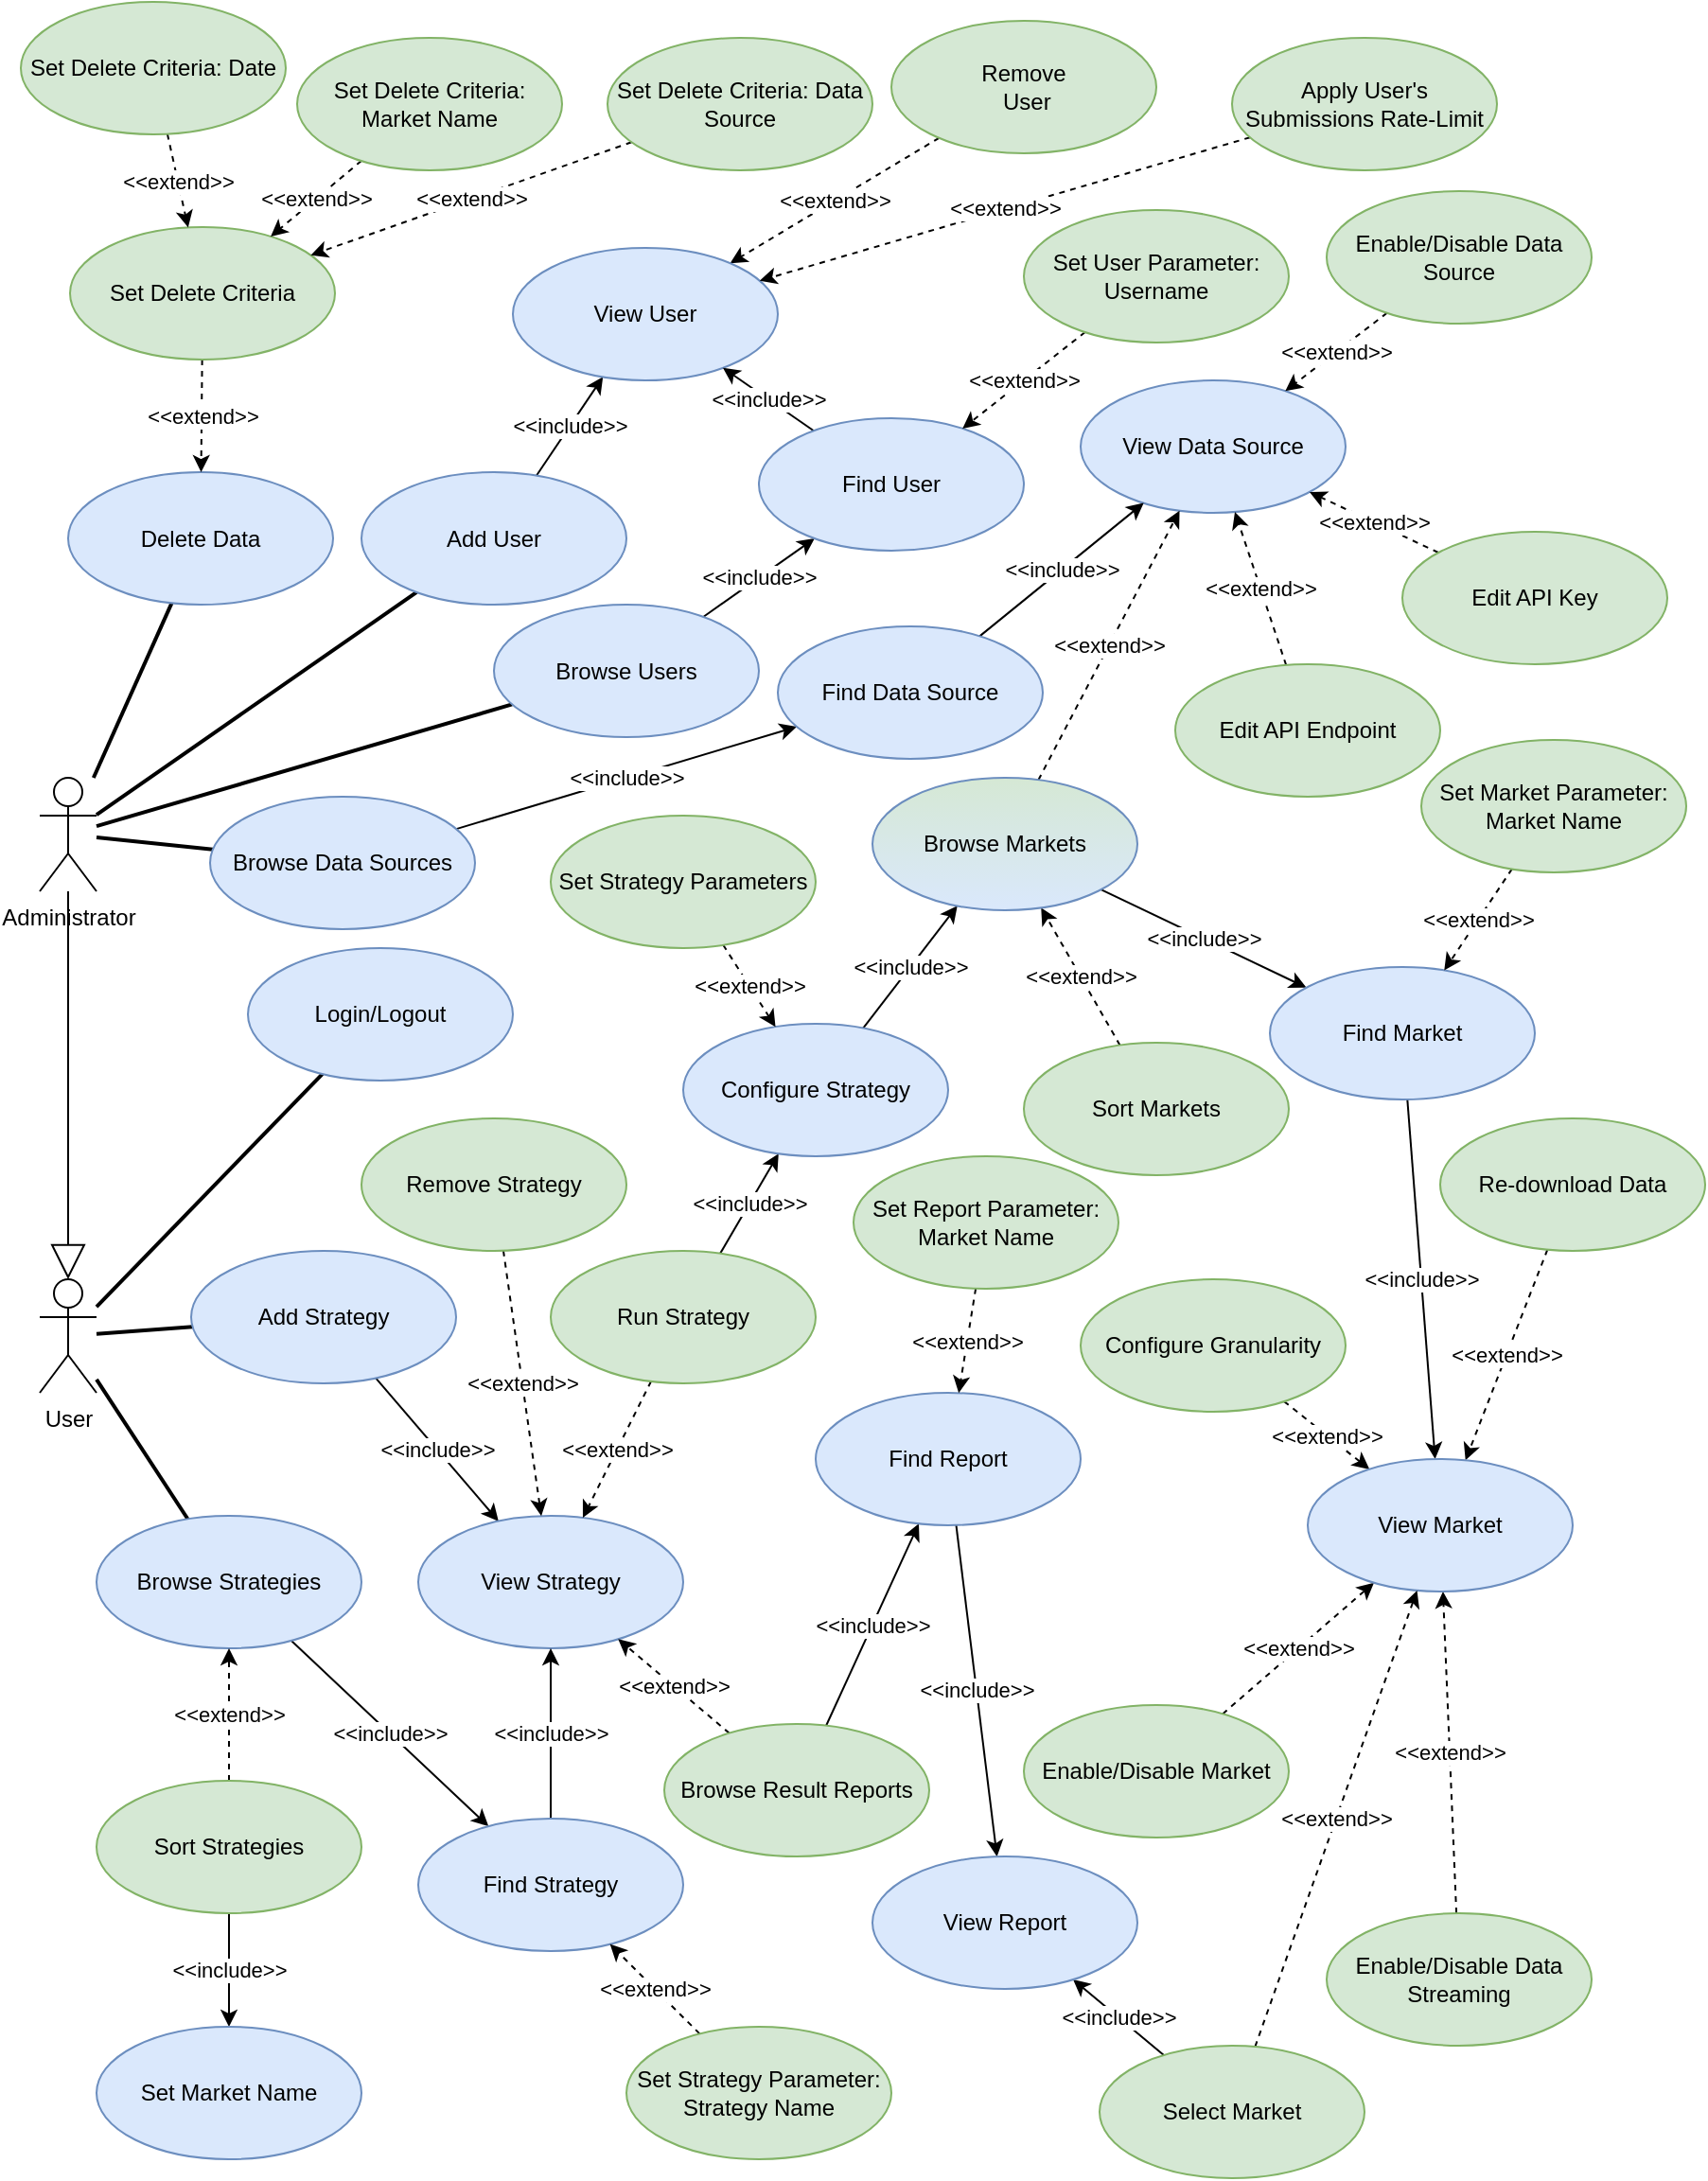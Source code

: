 <mxfile version="12.4.7" type="github">
  <diagram id="ZFlR_fbY1ho0T1hjvWoV" name="Page-1">
    <mxGraphModel dx="1414" dy="768" grid="1" gridSize="10" guides="1" tooltips="1" connect="1" arrows="1" fold="1" page="1" pageScale="1" pageWidth="827" pageHeight="1169" math="0" shadow="0">
      <root>
        <mxCell id="1YYGA7Be7UyKaOiCirhx-0"/>
        <mxCell id="1YYGA7Be7UyKaOiCirhx-1" parent="1YYGA7Be7UyKaOiCirhx-0"/>
        <mxCell id="3vdCPRaYNZT--Bnx52Tg-0" style="edgeStyle=none;rounded=0;orthogonalLoop=1;jettySize=auto;html=1;endArrow=none;endFill=0;strokeWidth=2;" parent="1YYGA7Be7UyKaOiCirhx-1" source="3vdCPRaYNZT--Bnx52Tg-4" target="3vdCPRaYNZT--Bnx52Tg-23" edge="1">
          <mxGeometry relative="1" as="geometry">
            <mxPoint x="-13.149" y="359" as="sourcePoint"/>
          </mxGeometry>
        </mxCell>
        <mxCell id="3vdCPRaYNZT--Bnx52Tg-1" style="edgeStyle=none;rounded=0;orthogonalLoop=1;jettySize=auto;html=1;endArrow=none;endFill=0;strokeWidth=2;" parent="1YYGA7Be7UyKaOiCirhx-1" source="3vdCPRaYNZT--Bnx52Tg-4" target="3vdCPRaYNZT--Bnx52Tg-6" edge="1">
          <mxGeometry relative="1" as="geometry"/>
        </mxCell>
        <mxCell id="3vdCPRaYNZT--Bnx52Tg-2" style="edgeStyle=none;rounded=0;orthogonalLoop=1;jettySize=auto;html=1;endArrow=none;endFill=0;strokeWidth=2;" parent="1YYGA7Be7UyKaOiCirhx-1" source="3vdCPRaYNZT--Bnx52Tg-4" target="3vdCPRaYNZT--Bnx52Tg-14" edge="1">
          <mxGeometry relative="1" as="geometry"/>
        </mxCell>
        <mxCell id="3vdCPRaYNZT--Bnx52Tg-3" style="edgeStyle=none;rounded=0;orthogonalLoop=1;jettySize=auto;html=1;endArrow=none;endFill=0;strokeWidth=2;" parent="1YYGA7Be7UyKaOiCirhx-1" source="3vdCPRaYNZT--Bnx52Tg-4" target="3vdCPRaYNZT--Bnx52Tg-29" edge="1">
          <mxGeometry relative="1" as="geometry"/>
        </mxCell>
        <mxCell id="3vdCPRaYNZT--Bnx52Tg-4" value="&lt;div&gt;Administrator&lt;/div&gt;" style="shape=umlActor;verticalLabelPosition=bottom;labelBackgroundColor=#ffffff;verticalAlign=top;html=1;" parent="1YYGA7Be7UyKaOiCirhx-1" vertex="1">
          <mxGeometry x="30" y="410" width="30" height="60" as="geometry"/>
        </mxCell>
        <mxCell id="3vdCPRaYNZT--Bnx52Tg-5" value="&amp;lt;&amp;lt;include&amp;gt;&amp;gt;" style="edgeStyle=none;rounded=0;orthogonalLoop=1;jettySize=auto;html=1;" parent="1YYGA7Be7UyKaOiCirhx-1" source="3vdCPRaYNZT--Bnx52Tg-6" target="3vdCPRaYNZT--Bnx52Tg-12" edge="1">
          <mxGeometry relative="1" as="geometry"/>
        </mxCell>
        <mxCell id="3vdCPRaYNZT--Bnx52Tg-6" value="Add User" style="ellipse;whiteSpace=wrap;html=1;fillColor=#dae8fc;strokeColor=#6c8ebf;" parent="1YYGA7Be7UyKaOiCirhx-1" vertex="1">
          <mxGeometry x="200" y="248.5" width="140" height="70" as="geometry"/>
        </mxCell>
        <mxCell id="3vdCPRaYNZT--Bnx52Tg-7" value="&amp;lt;&amp;lt;extend&amp;gt;&amp;gt;" style="edgeStyle=none;rounded=0;orthogonalLoop=1;jettySize=auto;html=1;dashed=1;" parent="1YYGA7Be7UyKaOiCirhx-1" source="3vdCPRaYNZT--Bnx52Tg-8" target="3vdCPRaYNZT--Bnx52Tg-12" edge="1">
          <mxGeometry relative="1" as="geometry"/>
        </mxCell>
        <mxCell id="3vdCPRaYNZT--Bnx52Tg-8" value="&lt;div&gt;Remove&lt;/div&gt;&amp;nbsp;User" style="ellipse;whiteSpace=wrap;html=1;fillColor=#d5e8d4;strokeColor=#82b366;" parent="1YYGA7Be7UyKaOiCirhx-1" vertex="1">
          <mxGeometry x="480" y="10" width="140" height="70" as="geometry"/>
        </mxCell>
        <mxCell id="3vdCPRaYNZT--Bnx52Tg-9" value="View Data Source" style="ellipse;whiteSpace=wrap;html=1;fillColor=#dae8fc;strokeColor=#6c8ebf;" parent="1YYGA7Be7UyKaOiCirhx-1" vertex="1">
          <mxGeometry x="580" y="200" width="140" height="70" as="geometry"/>
        </mxCell>
        <mxCell id="3vdCPRaYNZT--Bnx52Tg-10" value="&amp;lt;&amp;lt;extend&amp;gt;&amp;gt;" style="edgeStyle=none;rounded=0;orthogonalLoop=1;jettySize=auto;html=1;dashed=1;" parent="1YYGA7Be7UyKaOiCirhx-1" source="3vdCPRaYNZT--Bnx52Tg-11" target="3vdCPRaYNZT--Bnx52Tg-9" edge="1">
          <mxGeometry relative="1" as="geometry"/>
        </mxCell>
        <mxCell id="3vdCPRaYNZT--Bnx52Tg-11" value="Enable/Disable Data Source" style="ellipse;whiteSpace=wrap;html=1;fillColor=#d5e8d4;strokeColor=#82b366;" parent="1YYGA7Be7UyKaOiCirhx-1" vertex="1">
          <mxGeometry x="710" y="100" width="140" height="70" as="geometry"/>
        </mxCell>
        <mxCell id="3vdCPRaYNZT--Bnx52Tg-12" value="View User" style="ellipse;whiteSpace=wrap;html=1;fillColor=#dae8fc;strokeColor=#6c8ebf;" parent="1YYGA7Be7UyKaOiCirhx-1" vertex="1">
          <mxGeometry x="280" y="130" width="140" height="70" as="geometry"/>
        </mxCell>
        <mxCell id="3vdCPRaYNZT--Bnx52Tg-13" value="&amp;lt;&amp;lt;include&amp;gt;&amp;gt;" style="edgeStyle=none;rounded=0;orthogonalLoop=1;jettySize=auto;html=1;" parent="1YYGA7Be7UyKaOiCirhx-1" source="3vdCPRaYNZT--Bnx52Tg-14" target="3vdCPRaYNZT--Bnx52Tg-16" edge="1">
          <mxGeometry relative="1" as="geometry"/>
        </mxCell>
        <mxCell id="3vdCPRaYNZT--Bnx52Tg-14" value="Browse Users" style="ellipse;whiteSpace=wrap;html=1;fillColor=#dae8fc;strokeColor=#6c8ebf;" parent="1YYGA7Be7UyKaOiCirhx-1" vertex="1">
          <mxGeometry x="270" y="318.5" width="140" height="70" as="geometry"/>
        </mxCell>
        <mxCell id="3vdCPRaYNZT--Bnx52Tg-15" value="&amp;lt;&amp;lt;include&amp;gt;&amp;gt;" style="edgeStyle=none;rounded=0;orthogonalLoop=1;jettySize=auto;html=1;" parent="1YYGA7Be7UyKaOiCirhx-1" source="3vdCPRaYNZT--Bnx52Tg-16" target="3vdCPRaYNZT--Bnx52Tg-12" edge="1">
          <mxGeometry relative="1" as="geometry"/>
        </mxCell>
        <mxCell id="3vdCPRaYNZT--Bnx52Tg-16" value="Find User" style="ellipse;whiteSpace=wrap;html=1;fillColor=#dae8fc;strokeColor=#6c8ebf;" parent="1YYGA7Be7UyKaOiCirhx-1" vertex="1">
          <mxGeometry x="410" y="220" width="140" height="70" as="geometry"/>
        </mxCell>
        <mxCell id="3vdCPRaYNZT--Bnx52Tg-17" value="&amp;lt;&amp;lt;extend&amp;gt;&amp;gt;" style="edgeStyle=none;rounded=0;orthogonalLoop=1;jettySize=auto;html=1;dashed=1;" parent="1YYGA7Be7UyKaOiCirhx-1" source="3vdCPRaYNZT--Bnx52Tg-18" target="3vdCPRaYNZT--Bnx52Tg-16" edge="1">
          <mxGeometry relative="1" as="geometry"/>
        </mxCell>
        <mxCell id="3vdCPRaYNZT--Bnx52Tg-18" value="Set User Parameter: Username" style="ellipse;whiteSpace=wrap;html=1;fillColor=#d5e8d4;strokeColor=#82b366;" parent="1YYGA7Be7UyKaOiCirhx-1" vertex="1">
          <mxGeometry x="550" y="110" width="140" height="70" as="geometry"/>
        </mxCell>
        <mxCell id="3vdCPRaYNZT--Bnx52Tg-19" value="&amp;lt;&amp;lt;extend&amp;gt;&amp;gt;" style="edgeStyle=none;rounded=0;orthogonalLoop=1;jettySize=auto;html=1;dashed=1;startArrow=none;startFill=0;" parent="1YYGA7Be7UyKaOiCirhx-1" source="wTxQ7rvC8nmgXDtf-Kvs-46" target="3vdCPRaYNZT--Bnx52Tg-9" edge="1">
          <mxGeometry relative="1" as="geometry">
            <mxPoint x="967.927" y="422.21" as="sourcePoint"/>
          </mxGeometry>
        </mxCell>
        <mxCell id="3vdCPRaYNZT--Bnx52Tg-21" value="&amp;lt;&amp;lt;extend&amp;gt;&amp;gt;" style="rounded=0;orthogonalLoop=1;jettySize=auto;html=1;dashed=1;" parent="1YYGA7Be7UyKaOiCirhx-1" source="3vdCPRaYNZT--Bnx52Tg-22" target="3vdCPRaYNZT--Bnx52Tg-12" edge="1">
          <mxGeometry relative="1" as="geometry"/>
        </mxCell>
        <mxCell id="3vdCPRaYNZT--Bnx52Tg-22" value="Apply User&#39;s Submissions Rate-Limit" style="ellipse;whiteSpace=wrap;html=1;fillColor=#d5e8d4;strokeColor=#82b366;" parent="1YYGA7Be7UyKaOiCirhx-1" vertex="1">
          <mxGeometry x="660" y="19" width="140" height="70" as="geometry"/>
        </mxCell>
        <mxCell id="3vdCPRaYNZT--Bnx52Tg-23" value="Delete Data" style="ellipse;whiteSpace=wrap;html=1;fillColor=#dae8fc;strokeColor=#6c8ebf;" parent="1YYGA7Be7UyKaOiCirhx-1" vertex="1">
          <mxGeometry x="45" y="248.5" width="140" height="70" as="geometry"/>
        </mxCell>
        <mxCell id="3vdCPRaYNZT--Bnx52Tg-24" value="&amp;lt;&amp;lt;extend&amp;gt;&amp;gt;" style="edgeStyle=none;rounded=0;orthogonalLoop=1;jettySize=auto;html=1;dashed=1;" parent="1YYGA7Be7UyKaOiCirhx-1" source="3vdCPRaYNZT--Bnx52Tg-25" target="3vdCPRaYNZT--Bnx52Tg-23" edge="1">
          <mxGeometry relative="1" as="geometry"/>
        </mxCell>
        <mxCell id="3vdCPRaYNZT--Bnx52Tg-25" value="Set Delete Criteria" style="ellipse;whiteSpace=wrap;html=1;fillColor=#d5e8d4;strokeColor=#82b366;" parent="1YYGA7Be7UyKaOiCirhx-1" vertex="1">
          <mxGeometry x="46" y="119" width="140" height="70" as="geometry"/>
        </mxCell>
        <mxCell id="3vdCPRaYNZT--Bnx52Tg-26" value="&amp;lt;&amp;lt;extend&amp;gt;&amp;gt;" style="edgeStyle=none;rounded=0;orthogonalLoop=1;jettySize=auto;html=1;dashed=1;" parent="1YYGA7Be7UyKaOiCirhx-1" source="3vdCPRaYNZT--Bnx52Tg-27" target="3vdCPRaYNZT--Bnx52Tg-9" edge="1">
          <mxGeometry relative="1" as="geometry"/>
        </mxCell>
        <mxCell id="3vdCPRaYNZT--Bnx52Tg-27" value="Edit API Key" style="ellipse;whiteSpace=wrap;html=1;fillColor=#d5e8d4;strokeColor=#82b366;" parent="1YYGA7Be7UyKaOiCirhx-1" vertex="1">
          <mxGeometry x="750" y="280" width="140" height="70" as="geometry"/>
        </mxCell>
        <mxCell id="3vdCPRaYNZT--Bnx52Tg-28" value="&amp;lt;&amp;lt;include&amp;gt;&amp;gt;" style="edgeStyle=none;rounded=0;orthogonalLoop=1;jettySize=auto;html=1;" parent="1YYGA7Be7UyKaOiCirhx-1" source="3vdCPRaYNZT--Bnx52Tg-29" target="3vdCPRaYNZT--Bnx52Tg-31" edge="1">
          <mxGeometry relative="1" as="geometry"/>
        </mxCell>
        <mxCell id="3vdCPRaYNZT--Bnx52Tg-29" value="Browse Data Sources" style="ellipse;whiteSpace=wrap;html=1;fillColor=#dae8fc;strokeColor=#6c8ebf;" parent="1YYGA7Be7UyKaOiCirhx-1" vertex="1">
          <mxGeometry x="120" y="420" width="140" height="70" as="geometry"/>
        </mxCell>
        <mxCell id="3vdCPRaYNZT--Bnx52Tg-30" value="&amp;lt;&amp;lt;include&amp;gt;&amp;gt;" style="edgeStyle=none;rounded=0;orthogonalLoop=1;jettySize=auto;html=1;" parent="1YYGA7Be7UyKaOiCirhx-1" source="3vdCPRaYNZT--Bnx52Tg-31" target="3vdCPRaYNZT--Bnx52Tg-9" edge="1">
          <mxGeometry relative="1" as="geometry"/>
        </mxCell>
        <mxCell id="3vdCPRaYNZT--Bnx52Tg-31" value="Find Data Source" style="ellipse;whiteSpace=wrap;html=1;fillColor=#dae8fc;strokeColor=#6c8ebf;" parent="1YYGA7Be7UyKaOiCirhx-1" vertex="1">
          <mxGeometry x="420" y="330" width="140" height="70" as="geometry"/>
        </mxCell>
        <mxCell id="3vdCPRaYNZT--Bnx52Tg-32" value="&amp;lt;&amp;lt;extend&amp;gt;&amp;gt;" style="edgeStyle=none;rounded=0;orthogonalLoop=1;jettySize=auto;html=1;dashed=1;" parent="1YYGA7Be7UyKaOiCirhx-1" source="3vdCPRaYNZT--Bnx52Tg-33" target="3vdCPRaYNZT--Bnx52Tg-25" edge="1">
          <mxGeometry relative="1" as="geometry"/>
        </mxCell>
        <mxCell id="3vdCPRaYNZT--Bnx52Tg-33" value="Set Delete Criteria: Date" style="ellipse;whiteSpace=wrap;html=1;fillColor=#d5e8d4;strokeColor=#82b366;" parent="1YYGA7Be7UyKaOiCirhx-1" vertex="1">
          <mxGeometry x="20" width="140" height="70" as="geometry"/>
        </mxCell>
        <mxCell id="3vdCPRaYNZT--Bnx52Tg-34" value="&amp;lt;&amp;lt;extend&amp;gt;&amp;gt;" style="edgeStyle=none;rounded=0;orthogonalLoop=1;jettySize=auto;html=1;dashed=1;" parent="1YYGA7Be7UyKaOiCirhx-1" source="3vdCPRaYNZT--Bnx52Tg-35" target="3vdCPRaYNZT--Bnx52Tg-25" edge="1">
          <mxGeometry relative="1" as="geometry"/>
        </mxCell>
        <mxCell id="3vdCPRaYNZT--Bnx52Tg-35" value="Set Delete Criteria: Market Name" style="ellipse;whiteSpace=wrap;html=1;fillColor=#d5e8d4;strokeColor=#82b366;" parent="1YYGA7Be7UyKaOiCirhx-1" vertex="1">
          <mxGeometry x="166" y="19" width="140" height="70" as="geometry"/>
        </mxCell>
        <mxCell id="3vdCPRaYNZT--Bnx52Tg-36" value="&amp;lt;&amp;lt;extend&amp;gt;&amp;gt;" style="edgeStyle=none;rounded=0;orthogonalLoop=1;jettySize=auto;html=1;dashed=1;" parent="1YYGA7Be7UyKaOiCirhx-1" source="3vdCPRaYNZT--Bnx52Tg-37" target="3vdCPRaYNZT--Bnx52Tg-25" edge="1">
          <mxGeometry relative="1" as="geometry"/>
        </mxCell>
        <mxCell id="3vdCPRaYNZT--Bnx52Tg-37" value="Set Delete Criteria: Data Source" style="ellipse;whiteSpace=wrap;html=1;fillColor=#d5e8d4;strokeColor=#82b366;" parent="1YYGA7Be7UyKaOiCirhx-1" vertex="1">
          <mxGeometry x="330" y="19" width="140" height="70" as="geometry"/>
        </mxCell>
        <mxCell id="tRXYT1jrLdf8LJ3v0zDW-0" value="&amp;lt;&amp;lt;extend&amp;gt;&amp;gt;" style="edgeStyle=none;rounded=0;orthogonalLoop=1;jettySize=auto;html=1;dashed=1;endArrow=classic;endFill=1;" parent="1YYGA7Be7UyKaOiCirhx-1" source="tRXYT1jrLdf8LJ3v0zDW-1" target="tRXYT1jrLdf8LJ3v0zDW-13" edge="1">
          <mxGeometry relative="1" as="geometry"/>
        </mxCell>
        <mxCell id="tRXYT1jrLdf8LJ3v0zDW-1" value="Configure Granularity" style="ellipse;whiteSpace=wrap;html=1;fillColor=#d5e8d4;strokeColor=#82b366;" parent="1YYGA7Be7UyKaOiCirhx-1" vertex="1">
          <mxGeometry x="580" y="675" width="140" height="70" as="geometry"/>
        </mxCell>
        <mxCell id="tRXYT1jrLdf8LJ3v0zDW-2" value="&amp;lt;&amp;lt;include&amp;gt;&amp;gt;" style="edgeStyle=none;rounded=0;orthogonalLoop=1;jettySize=auto;html=1;endArrow=classic;endFill=1;" parent="1YYGA7Be7UyKaOiCirhx-1" source="wTxQ7rvC8nmgXDtf-Kvs-46" target="tRXYT1jrLdf8LJ3v0zDW-10" edge="1">
          <mxGeometry relative="1" as="geometry">
            <mxPoint x="1224.465" y="1084.255" as="sourcePoint"/>
          </mxGeometry>
        </mxCell>
        <mxCell id="tRXYT1jrLdf8LJ3v0zDW-3" value="&amp;lt;&amp;lt;extend&amp;gt;&amp;gt;" style="edgeStyle=none;rounded=0;orthogonalLoop=1;jettySize=auto;html=1;dashed=1;endArrow=classic;endFill=1;" parent="1YYGA7Be7UyKaOiCirhx-1" source="tRXYT1jrLdf8LJ3v0zDW-4" target="tRXYT1jrLdf8LJ3v0zDW-13" edge="1">
          <mxGeometry relative="1" as="geometry"/>
        </mxCell>
        <mxCell id="tRXYT1jrLdf8LJ3v0zDW-4" value="Enable/Disable Market" style="ellipse;whiteSpace=wrap;html=1;fillColor=#d5e8d4;strokeColor=#82b366;" parent="1YYGA7Be7UyKaOiCirhx-1" vertex="1">
          <mxGeometry x="550" y="900" width="140" height="70" as="geometry"/>
        </mxCell>
        <mxCell id="tRXYT1jrLdf8LJ3v0zDW-5" value="&amp;lt;&amp;lt;extend&amp;gt;&amp;gt;" style="edgeStyle=none;rounded=0;orthogonalLoop=1;jettySize=auto;html=1;endArrow=classic;endFill=1;dashed=1;" parent="1YYGA7Be7UyKaOiCirhx-1" source="tRXYT1jrLdf8LJ3v0zDW-6" target="tRXYT1jrLdf8LJ3v0zDW-13" edge="1">
          <mxGeometry relative="1" as="geometry"/>
        </mxCell>
        <mxCell id="tRXYT1jrLdf8LJ3v0zDW-6" value="Enable/Disable Data Streaming" style="ellipse;whiteSpace=wrap;html=1;fillColor=#d5e8d4;strokeColor=#82b366;" parent="1YYGA7Be7UyKaOiCirhx-1" vertex="1">
          <mxGeometry x="710" y="1010" width="140" height="70" as="geometry"/>
        </mxCell>
        <mxCell id="tRXYT1jrLdf8LJ3v0zDW-7" value="&amp;lt;&amp;lt;extend&amp;gt;&amp;gt;" style="edgeStyle=none;rounded=0;orthogonalLoop=1;jettySize=auto;html=1;dashed=1;endArrow=classic;endFill=1;" parent="1YYGA7Be7UyKaOiCirhx-1" source="tRXYT1jrLdf8LJ3v0zDW-8" target="tRXYT1jrLdf8LJ3v0zDW-13" edge="1">
          <mxGeometry relative="1" as="geometry"/>
        </mxCell>
        <mxCell id="tRXYT1jrLdf8LJ3v0zDW-8" value="Re-download Data" style="ellipse;whiteSpace=wrap;html=1;fillColor=#d5e8d4;strokeColor=#82b366;" parent="1YYGA7Be7UyKaOiCirhx-1" vertex="1">
          <mxGeometry x="770" y="590" width="140" height="70" as="geometry"/>
        </mxCell>
        <mxCell id="tRXYT1jrLdf8LJ3v0zDW-9" value="&amp;lt;&amp;lt;include&amp;gt;&amp;gt;" style="edgeStyle=none;rounded=0;orthogonalLoop=1;jettySize=auto;html=1;endArrow=classic;endFill=1;" parent="1YYGA7Be7UyKaOiCirhx-1" source="tRXYT1jrLdf8LJ3v0zDW-10" target="tRXYT1jrLdf8LJ3v0zDW-13" edge="1">
          <mxGeometry relative="1" as="geometry">
            <mxPoint x="1272.898" y="750.077" as="sourcePoint"/>
          </mxGeometry>
        </mxCell>
        <mxCell id="tRXYT1jrLdf8LJ3v0zDW-10" value="Find Market" style="ellipse;whiteSpace=wrap;html=1;fillColor=#dae8fc;strokeColor=#6c8ebf;" parent="1YYGA7Be7UyKaOiCirhx-1" vertex="1">
          <mxGeometry x="680" y="510" width="140" height="70" as="geometry"/>
        </mxCell>
        <mxCell id="tRXYT1jrLdf8LJ3v0zDW-11" value="&amp;lt;&amp;lt;extend&amp;gt;&amp;gt;" style="edgeStyle=none;rounded=0;orthogonalLoop=1;jettySize=auto;html=1;dashed=1;endArrow=classic;endFill=1;" parent="1YYGA7Be7UyKaOiCirhx-1" source="tRXYT1jrLdf8LJ3v0zDW-12" target="tRXYT1jrLdf8LJ3v0zDW-10" edge="1">
          <mxGeometry relative="1" as="geometry"/>
        </mxCell>
        <mxCell id="tRXYT1jrLdf8LJ3v0zDW-12" value="Set Market Parameter: Market Name" style="ellipse;whiteSpace=wrap;html=1;fillColor=#d5e8d4;strokeColor=#82b366;" parent="1YYGA7Be7UyKaOiCirhx-1" vertex="1">
          <mxGeometry x="760" y="390" width="140" height="70" as="geometry"/>
        </mxCell>
        <mxCell id="tRXYT1jrLdf8LJ3v0zDW-13" value="View Market" style="ellipse;whiteSpace=wrap;html=1;fillColor=#dae8fc;strokeColor=#6c8ebf;" parent="1YYGA7Be7UyKaOiCirhx-1" vertex="1">
          <mxGeometry x="700" y="770" width="140" height="70" as="geometry"/>
        </mxCell>
        <mxCell id="wTxQ7rvC8nmgXDtf-Kvs-0" style="edgeStyle=none;rounded=0;orthogonalLoop=1;jettySize=auto;html=1;endArrow=none;endFill=0;strokeWidth=2;" parent="1YYGA7Be7UyKaOiCirhx-1" source="wTxQ7rvC8nmgXDtf-Kvs-3" target="wTxQ7rvC8nmgXDtf-Kvs-4" edge="1">
          <mxGeometry relative="1" as="geometry"/>
        </mxCell>
        <mxCell id="wTxQ7rvC8nmgXDtf-Kvs-1" style="edgeStyle=none;rounded=0;orthogonalLoop=1;jettySize=auto;html=1;endArrow=none;endFill=0;strokeWidth=2;" parent="1YYGA7Be7UyKaOiCirhx-1" source="wTxQ7rvC8nmgXDtf-Kvs-3" target="wTxQ7rvC8nmgXDtf-Kvs-9" edge="1">
          <mxGeometry relative="1" as="geometry"/>
        </mxCell>
        <mxCell id="wTxQ7rvC8nmgXDtf-Kvs-2" style="edgeStyle=none;rounded=0;orthogonalLoop=1;jettySize=auto;html=1;endArrow=none;endFill=0;strokeWidth=2;" parent="1YYGA7Be7UyKaOiCirhx-1" source="wTxQ7rvC8nmgXDtf-Kvs-3" target="wTxQ7rvC8nmgXDtf-Kvs-6" edge="1">
          <mxGeometry relative="1" as="geometry"/>
        </mxCell>
        <mxCell id="wTxQ7rvC8nmgXDtf-Kvs-3" value="&lt;div&gt;User&lt;/div&gt;" style="shape=umlActor;verticalLabelPosition=bottom;labelBackgroundColor=#ffffff;verticalAlign=top;html=1;" parent="1YYGA7Be7UyKaOiCirhx-1" vertex="1">
          <mxGeometry x="30" y="675" width="30" height="60" as="geometry"/>
        </mxCell>
        <mxCell id="wTxQ7rvC8nmgXDtf-Kvs-4" value="Login/Logout" style="ellipse;whiteSpace=wrap;html=1;fillColor=#dae8fc;strokeColor=#6c8ebf;" parent="1YYGA7Be7UyKaOiCirhx-1" vertex="1">
          <mxGeometry x="140" y="500" width="140" height="70" as="geometry"/>
        </mxCell>
        <mxCell id="wTxQ7rvC8nmgXDtf-Kvs-5" value="&amp;lt;&amp;lt;include&amp;gt;&amp;gt;" style="edgeStyle=none;rounded=0;orthogonalLoop=1;jettySize=auto;html=1;endArrow=classic;endFill=1;" parent="1YYGA7Be7UyKaOiCirhx-1" source="wTxQ7rvC8nmgXDtf-Kvs-6" target="wTxQ7rvC8nmgXDtf-Kvs-7" edge="1">
          <mxGeometry relative="1" as="geometry"/>
        </mxCell>
        <mxCell id="wTxQ7rvC8nmgXDtf-Kvs-6" value="Add Strategy" style="ellipse;whiteSpace=wrap;html=1;fillColor=#dae8fc;strokeColor=#6c8ebf;" parent="1YYGA7Be7UyKaOiCirhx-1" vertex="1">
          <mxGeometry x="110" y="660" width="140" height="70" as="geometry"/>
        </mxCell>
        <mxCell id="wTxQ7rvC8nmgXDtf-Kvs-7" value="View Strategy" style="ellipse;whiteSpace=wrap;html=1;fillColor=#dae8fc;strokeColor=#6c8ebf;" parent="1YYGA7Be7UyKaOiCirhx-1" vertex="1">
          <mxGeometry x="230" y="800" width="140" height="70" as="geometry"/>
        </mxCell>
        <mxCell id="wTxQ7rvC8nmgXDtf-Kvs-8" value="&lt;div&gt;&amp;lt;&amp;lt;include&amp;gt;&amp;gt;&lt;/div&gt;" style="edgeStyle=none;rounded=0;orthogonalLoop=1;jettySize=auto;html=1;endArrow=classic;endFill=1;" parent="1YYGA7Be7UyKaOiCirhx-1" source="wTxQ7rvC8nmgXDtf-Kvs-9" target="wTxQ7rvC8nmgXDtf-Kvs-11" edge="1">
          <mxGeometry relative="1" as="geometry"/>
        </mxCell>
        <mxCell id="wTxQ7rvC8nmgXDtf-Kvs-9" value="Browse Strategies" style="ellipse;whiteSpace=wrap;html=1;fillColor=#dae8fc;strokeColor=#6c8ebf;" parent="1YYGA7Be7UyKaOiCirhx-1" vertex="1">
          <mxGeometry x="60" y="800" width="140" height="70" as="geometry"/>
        </mxCell>
        <mxCell id="wTxQ7rvC8nmgXDtf-Kvs-10" value="&amp;lt;&amp;lt;include&amp;gt;&amp;gt;" style="edgeStyle=none;rounded=0;orthogonalLoop=1;jettySize=auto;html=1;endArrow=classic;endFill=1;" parent="1YYGA7Be7UyKaOiCirhx-1" source="wTxQ7rvC8nmgXDtf-Kvs-11" target="wTxQ7rvC8nmgXDtf-Kvs-7" edge="1">
          <mxGeometry relative="1" as="geometry"/>
        </mxCell>
        <mxCell id="wTxQ7rvC8nmgXDtf-Kvs-11" value="Find Strategy" style="ellipse;whiteSpace=wrap;html=1;fillColor=#dae8fc;strokeColor=#6c8ebf;" parent="1YYGA7Be7UyKaOiCirhx-1" vertex="1">
          <mxGeometry x="230" y="960" width="140" height="70" as="geometry"/>
        </mxCell>
        <mxCell id="wTxQ7rvC8nmgXDtf-Kvs-12" value="&amp;lt;&amp;lt;extend&amp;gt;&amp;gt;" style="edgeStyle=none;rounded=0;orthogonalLoop=1;jettySize=auto;html=1;dashed=1;endArrow=classic;endFill=1;" parent="1YYGA7Be7UyKaOiCirhx-1" source="wTxQ7rvC8nmgXDtf-Kvs-13" target="wTxQ7rvC8nmgXDtf-Kvs-11" edge="1">
          <mxGeometry relative="1" as="geometry"/>
        </mxCell>
        <mxCell id="wTxQ7rvC8nmgXDtf-Kvs-13" value="Set Strategy Parameter: Strategy Name" style="ellipse;whiteSpace=wrap;html=1;fillColor=#d5e8d4;strokeColor=#82b366;" parent="1YYGA7Be7UyKaOiCirhx-1" vertex="1">
          <mxGeometry x="340" y="1070" width="140" height="70" as="geometry"/>
        </mxCell>
        <mxCell id="wTxQ7rvC8nmgXDtf-Kvs-14" value="&amp;lt;&amp;lt;include&amp;gt;&amp;gt;" style="edgeStyle=none;rounded=0;orthogonalLoop=1;jettySize=auto;html=1;startArrow=none;startFill=0;" parent="1YYGA7Be7UyKaOiCirhx-1" source="wTxQ7rvC8nmgXDtf-Kvs-16" target="wTxQ7rvC8nmgXDtf-Kvs-21" edge="1">
          <mxGeometry relative="1" as="geometry"/>
        </mxCell>
        <mxCell id="wTxQ7rvC8nmgXDtf-Kvs-15" value="&amp;lt;&amp;lt;extend&amp;gt;&amp;gt;" style="edgeStyle=none;rounded=0;orthogonalLoop=1;jettySize=auto;html=1;dashed=1;startArrow=none;startFill=0;" parent="1YYGA7Be7UyKaOiCirhx-1" source="wTxQ7rvC8nmgXDtf-Kvs-16" target="wTxQ7rvC8nmgXDtf-Kvs-7" edge="1">
          <mxGeometry relative="1" as="geometry"/>
        </mxCell>
        <mxCell id="wTxQ7rvC8nmgXDtf-Kvs-16" value="Run Strategy" style="ellipse;whiteSpace=wrap;html=1;fillColor=#d5e8d4;strokeColor=#82b366;" parent="1YYGA7Be7UyKaOiCirhx-1" vertex="1">
          <mxGeometry x="300" y="660" width="140" height="70" as="geometry"/>
        </mxCell>
        <mxCell id="wTxQ7rvC8nmgXDtf-Kvs-17" value="&amp;lt;&amp;lt;extend&amp;gt;&amp;gt;" style="edgeStyle=none;rounded=0;orthogonalLoop=1;jettySize=auto;html=1;startArrow=none;startFill=0;dashed=1;" parent="1YYGA7Be7UyKaOiCirhx-1" source="wTxQ7rvC8nmgXDtf-Kvs-19" target="wTxQ7rvC8nmgXDtf-Kvs-7" edge="1">
          <mxGeometry relative="1" as="geometry"/>
        </mxCell>
        <mxCell id="wTxQ7rvC8nmgXDtf-Kvs-18" value="&amp;lt;&amp;lt;include&amp;gt;&amp;gt;" style="rounded=0;orthogonalLoop=1;jettySize=auto;html=1;" parent="1YYGA7Be7UyKaOiCirhx-1" source="wTxQ7rvC8nmgXDtf-Kvs-19" target="wTxQ7rvC8nmgXDtf-Kvs-39" edge="1">
          <mxGeometry relative="1" as="geometry"/>
        </mxCell>
        <mxCell id="wTxQ7rvC8nmgXDtf-Kvs-19" value="Browse Result Reports" style="ellipse;whiteSpace=wrap;html=1;fillColor=#d5e8d4;strokeColor=#82b366;" parent="1YYGA7Be7UyKaOiCirhx-1" vertex="1">
          <mxGeometry x="360" y="910" width="140" height="70" as="geometry"/>
        </mxCell>
        <mxCell id="wTxQ7rvC8nmgXDtf-Kvs-20" value="&amp;lt;&amp;lt;include&amp;gt;&amp;gt;" style="edgeStyle=none;rounded=0;orthogonalLoop=1;jettySize=auto;html=1;endArrow=classic;endFill=1;" parent="1YYGA7Be7UyKaOiCirhx-1" source="wTxQ7rvC8nmgXDtf-Kvs-21" target="wTxQ7rvC8nmgXDtf-Kvs-46" edge="1">
          <mxGeometry relative="1" as="geometry"/>
        </mxCell>
        <mxCell id="wTxQ7rvC8nmgXDtf-Kvs-21" value="Configure Strategy" style="ellipse;whiteSpace=wrap;html=1;fillColor=#dae8fc;strokeColor=#6c8ebf;" parent="1YYGA7Be7UyKaOiCirhx-1" vertex="1">
          <mxGeometry x="370" y="540" width="140" height="70" as="geometry"/>
        </mxCell>
        <mxCell id="wTxQ7rvC8nmgXDtf-Kvs-28" value="&amp;lt;&amp;lt;extend&amp;gt;&amp;gt;" style="edgeStyle=none;rounded=0;orthogonalLoop=1;jettySize=auto;html=1;dashed=1;endArrow=classic;endFill=1;" parent="1YYGA7Be7UyKaOiCirhx-1" source="wTxQ7rvC8nmgXDtf-Kvs-29" target="wTxQ7rvC8nmgXDtf-Kvs-21" edge="1">
          <mxGeometry relative="1" as="geometry"/>
        </mxCell>
        <mxCell id="wTxQ7rvC8nmgXDtf-Kvs-29" value="Set Strategy Parameters" style="ellipse;whiteSpace=wrap;html=1;fillColor=#d5e8d4;strokeColor=#82b366;" parent="1YYGA7Be7UyKaOiCirhx-1" vertex="1">
          <mxGeometry x="300" y="430" width="140" height="70" as="geometry"/>
        </mxCell>
        <mxCell id="wTxQ7rvC8nmgXDtf-Kvs-30" value="&amp;lt;&amp;lt;extend&amp;gt;&amp;gt;" style="edgeStyle=none;rounded=0;orthogonalLoop=1;jettySize=auto;html=1;dashed=1;endArrow=classic;endFill=1;" parent="1YYGA7Be7UyKaOiCirhx-1" source="wTxQ7rvC8nmgXDtf-Kvs-31" target="wTxQ7rvC8nmgXDtf-Kvs-46" edge="1">
          <mxGeometry relative="1" as="geometry">
            <mxPoint x="886.059" y="705" as="targetPoint"/>
          </mxGeometry>
        </mxCell>
        <mxCell id="wTxQ7rvC8nmgXDtf-Kvs-31" value="Sort Markets" style="ellipse;whiteSpace=wrap;html=1;fillColor=#d5e8d4;strokeColor=#82b366;" parent="1YYGA7Be7UyKaOiCirhx-1" vertex="1">
          <mxGeometry x="549.999" y="550" width="140" height="70" as="geometry"/>
        </mxCell>
        <mxCell id="wTxQ7rvC8nmgXDtf-Kvs-32" value="&amp;lt;&amp;lt;extend&amp;gt;&amp;gt;" style="edgeStyle=none;rounded=0;orthogonalLoop=1;jettySize=auto;html=1;dashed=1;endArrow=classic;endFill=1;" parent="1YYGA7Be7UyKaOiCirhx-1" source="wTxQ7rvC8nmgXDtf-Kvs-33" target="wTxQ7rvC8nmgXDtf-Kvs-7" edge="1">
          <mxGeometry relative="1" as="geometry"/>
        </mxCell>
        <mxCell id="wTxQ7rvC8nmgXDtf-Kvs-33" value="Remove Strategy" style="ellipse;whiteSpace=wrap;html=1;fillColor=#d5e8d4;strokeColor=#82b366;" parent="1YYGA7Be7UyKaOiCirhx-1" vertex="1">
          <mxGeometry x="200" y="590" width="140" height="70" as="geometry"/>
        </mxCell>
        <mxCell id="wTxQ7rvC8nmgXDtf-Kvs-36" value="&amp;lt;&amp;lt;include&amp;gt;&amp;gt;" style="edgeStyle=none;rounded=0;orthogonalLoop=1;jettySize=auto;html=1;" parent="1YYGA7Be7UyKaOiCirhx-1" source="wTxQ7rvC8nmgXDtf-Kvs-50" target="wTxQ7rvC8nmgXDtf-Kvs-40" edge="1">
          <mxGeometry relative="1" as="geometry">
            <mxPoint x="1510.025" y="1378.137" as="sourcePoint"/>
          </mxGeometry>
        </mxCell>
        <mxCell id="wTxQ7rvC8nmgXDtf-Kvs-38" value="&amp;lt;&amp;lt;include&amp;gt;&amp;gt;" style="edgeStyle=none;rounded=0;orthogonalLoop=1;jettySize=auto;html=1;" parent="1YYGA7Be7UyKaOiCirhx-1" source="wTxQ7rvC8nmgXDtf-Kvs-39" target="wTxQ7rvC8nmgXDtf-Kvs-40" edge="1">
          <mxGeometry relative="1" as="geometry"/>
        </mxCell>
        <mxCell id="wTxQ7rvC8nmgXDtf-Kvs-39" value="Find Report" style="ellipse;whiteSpace=wrap;html=1;fillColor=#dae8fc;strokeColor=#6c8ebf;" parent="1YYGA7Be7UyKaOiCirhx-1" vertex="1">
          <mxGeometry x="439.999" y="735" width="140" height="70" as="geometry"/>
        </mxCell>
        <mxCell id="wTxQ7rvC8nmgXDtf-Kvs-40" value="View Report" style="ellipse;whiteSpace=wrap;html=1;fillColor=#dae8fc;strokeColor=#6c8ebf;" parent="1YYGA7Be7UyKaOiCirhx-1" vertex="1">
          <mxGeometry x="469.998" y="980" width="140" height="70" as="geometry"/>
        </mxCell>
        <mxCell id="wTxQ7rvC8nmgXDtf-Kvs-43" value="&amp;lt;&amp;lt;extend&amp;gt;&amp;gt;" style="edgeStyle=none;rounded=0;orthogonalLoop=1;jettySize=auto;html=1;dashed=1;" parent="1YYGA7Be7UyKaOiCirhx-1" source="wTxQ7rvC8nmgXDtf-Kvs-44" target="wTxQ7rvC8nmgXDtf-Kvs-39" edge="1">
          <mxGeometry relative="1" as="geometry"/>
        </mxCell>
        <mxCell id="wTxQ7rvC8nmgXDtf-Kvs-44" value="Set Report Parameter: Market Name" style="ellipse;whiteSpace=wrap;html=1;fillColor=#d5e8d4;strokeColor=#82b366;" parent="1YYGA7Be7UyKaOiCirhx-1" vertex="1">
          <mxGeometry x="459.999" y="610" width="140" height="70" as="geometry"/>
        </mxCell>
        <mxCell id="wTxQ7rvC8nmgXDtf-Kvs-46" value="Browse Markets" style="ellipse;whiteSpace=wrap;html=1;fillColor=#dae8fc;strokeColor=#6c8ebf;gradientDirection=north;gradientColor=#D5E8D4;" parent="1YYGA7Be7UyKaOiCirhx-1" vertex="1">
          <mxGeometry x="470" y="410" width="140" height="70" as="geometry"/>
        </mxCell>
        <mxCell id="wTxQ7rvC8nmgXDtf-Kvs-49" value="&amp;lt;&amp;lt;extend&amp;gt;&amp;gt;" style="rounded=0;orthogonalLoop=1;jettySize=auto;html=1;startArrow=none;startFill=0;dashed=1;" parent="1YYGA7Be7UyKaOiCirhx-1" source="wTxQ7rvC8nmgXDtf-Kvs-50" target="tRXYT1jrLdf8LJ3v0zDW-13" edge="1">
          <mxGeometry relative="1" as="geometry">
            <mxPoint x="1358.097" y="752.409" as="targetPoint"/>
          </mxGeometry>
        </mxCell>
        <mxCell id="wTxQ7rvC8nmgXDtf-Kvs-50" value="Select Market" style="ellipse;whiteSpace=wrap;html=1;fillColor=#d5e8d4;strokeColor=#82b366;" parent="1YYGA7Be7UyKaOiCirhx-1" vertex="1">
          <mxGeometry x="589.999" y="1080" width="140" height="70" as="geometry"/>
        </mxCell>
        <mxCell id="Mc-SoH7fT6BXftzGXfqs-0" style="edgeStyle=none;rounded=0;orthogonalLoop=1;jettySize=auto;html=1;entryX=0.5;entryY=0;entryDx=0;entryDy=0;entryPerimeter=0;endArrow=block;endFill=0;endSize=16;" parent="1YYGA7Be7UyKaOiCirhx-1" source="3vdCPRaYNZT--Bnx52Tg-4" target="wTxQ7rvC8nmgXDtf-Kvs-3" edge="1">
          <mxGeometry relative="1" as="geometry">
            <mxPoint x="141" y="575" as="sourcePoint"/>
            <mxPoint x="141" y="940" as="targetPoint"/>
          </mxGeometry>
        </mxCell>
        <mxCell id="CLeOekcUoZF8VrQMN3xm-2" value="&amp;lt;&amp;lt;extend&amp;gt;&amp;gt;" style="rounded=0;orthogonalLoop=1;jettySize=auto;html=1;dashed=1;" edge="1" parent="1YYGA7Be7UyKaOiCirhx-1" source="CLeOekcUoZF8VrQMN3xm-1" target="3vdCPRaYNZT--Bnx52Tg-9">
          <mxGeometry relative="1" as="geometry"/>
        </mxCell>
        <mxCell id="CLeOekcUoZF8VrQMN3xm-1" value="Edit API Endpoint" style="ellipse;whiteSpace=wrap;html=1;fillColor=#d5e8d4;strokeColor=#82b366;" vertex="1" parent="1YYGA7Be7UyKaOiCirhx-1">
          <mxGeometry x="630" y="350" width="140" height="70" as="geometry"/>
        </mxCell>
        <mxCell id="CLeOekcUoZF8VrQMN3xm-6" value="&amp;lt;&amp;lt;include&amp;gt;&amp;gt;" style="edgeStyle=none;rounded=0;orthogonalLoop=1;jettySize=auto;html=1;" edge="1" parent="1YYGA7Be7UyKaOiCirhx-1" source="CLeOekcUoZF8VrQMN3xm-4" target="CLeOekcUoZF8VrQMN3xm-5">
          <mxGeometry relative="1" as="geometry"/>
        </mxCell>
        <mxCell id="CLeOekcUoZF8VrQMN3xm-7" value="&amp;lt;&amp;lt;extend&amp;gt;&amp;gt;" style="edgeStyle=none;rounded=0;orthogonalLoop=1;jettySize=auto;html=1;dashed=1;" edge="1" parent="1YYGA7Be7UyKaOiCirhx-1" source="CLeOekcUoZF8VrQMN3xm-4" target="wTxQ7rvC8nmgXDtf-Kvs-9">
          <mxGeometry relative="1" as="geometry"/>
        </mxCell>
        <mxCell id="CLeOekcUoZF8VrQMN3xm-4" value="Sort Strategies" style="ellipse;whiteSpace=wrap;html=1;fillColor=#d5e8d4;strokeColor=#82b366;" vertex="1" parent="1YYGA7Be7UyKaOiCirhx-1">
          <mxGeometry x="60" y="940" width="140" height="70" as="geometry"/>
        </mxCell>
        <mxCell id="CLeOekcUoZF8VrQMN3xm-5" value="Set Market Name" style="ellipse;whiteSpace=wrap;html=1;fillColor=#dae8fc;strokeColor=#6c8ebf;" vertex="1" parent="1YYGA7Be7UyKaOiCirhx-1">
          <mxGeometry x="60" y="1070" width="140" height="70" as="geometry"/>
        </mxCell>
      </root>
    </mxGraphModel>
  </diagram>
</mxfile>
